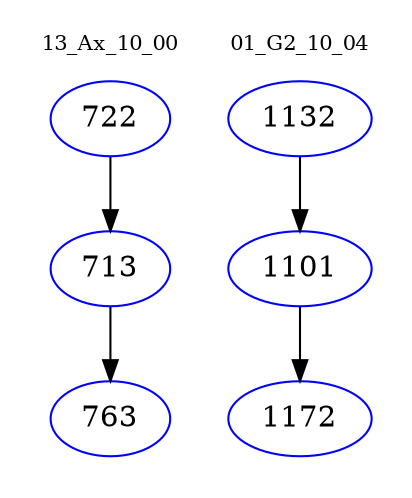 digraph{
subgraph cluster_0 {
color = white
label = "13_Ax_10_00";
fontsize=10;
T0_722 [label="722", color="blue"]
T0_722 -> T0_713 [color="black"]
T0_713 [label="713", color="blue"]
T0_713 -> T0_763 [color="black"]
T0_763 [label="763", color="blue"]
}
subgraph cluster_1 {
color = white
label = "01_G2_10_04";
fontsize=10;
T1_1132 [label="1132", color="blue"]
T1_1132 -> T1_1101 [color="black"]
T1_1101 [label="1101", color="blue"]
T1_1101 -> T1_1172 [color="black"]
T1_1172 [label="1172", color="blue"]
}
}
